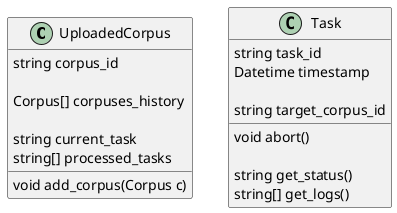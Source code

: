 @startuml

class UploadedCorpus {
	string corpus_id

	Corpus[] corpuses_history

	string current_task
	string[] processed_tasks
	
	void add_corpus(Corpus c)
}

class Task {
	string task_id
	Datetime timestamp

	string target_corpus_id

	void abort()

	string get_status()
	string[] get_logs()
}

@enduml